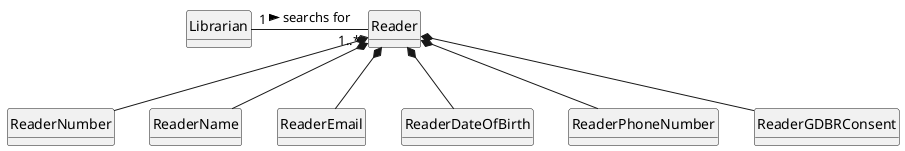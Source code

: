 @startuml
skinparam classAttributeIconSize 0
hide circle
hide methods

class Librarian{}

class Reader{}
class ReaderNumber{}
class ReaderName {}
class ReaderEmail{}
class ReaderDateOfBirth{}
class ReaderPhoneNumber{}
class ReaderGDBRConsent{}


Reader *-down- ReaderNumber
Reader *-- ReaderName
Reader *-- ReaderEmail
Reader *-- ReaderDateOfBirth
Reader *-- ReaderPhoneNumber
Reader *-- ReaderGDBRConsent
Librarian "1" -right- "1..*" Reader: searchs for >







@enduml
